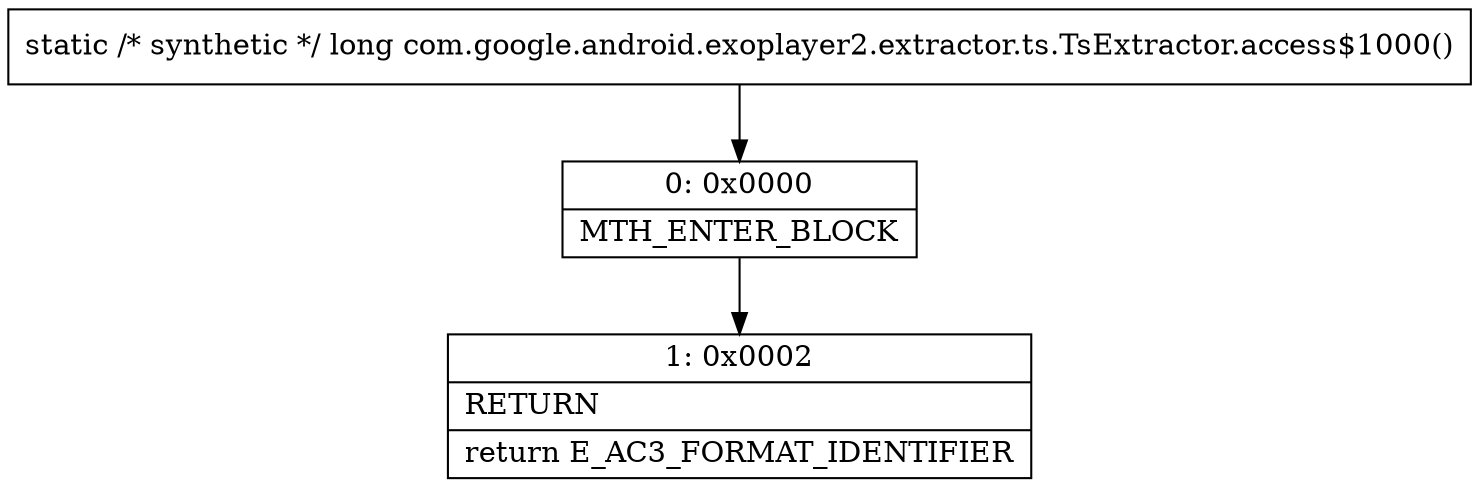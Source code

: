 digraph "CFG forcom.google.android.exoplayer2.extractor.ts.TsExtractor.access$1000()J" {
Node_0 [shape=record,label="{0\:\ 0x0000|MTH_ENTER_BLOCK\l}"];
Node_1 [shape=record,label="{1\:\ 0x0002|RETURN\l|return E_AC3_FORMAT_IDENTIFIER\l}"];
MethodNode[shape=record,label="{static \/* synthetic *\/ long com.google.android.exoplayer2.extractor.ts.TsExtractor.access$1000() }"];
MethodNode -> Node_0;
Node_0 -> Node_1;
}

